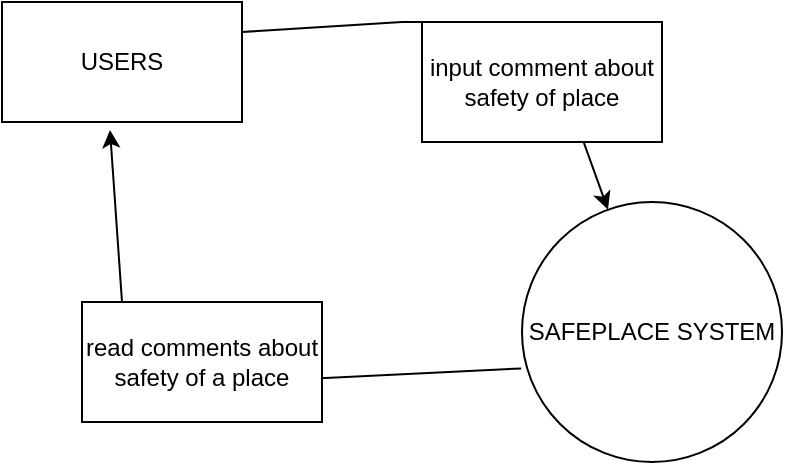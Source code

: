 <mxfile version="21.2.9" type="device">
  <diagram name="Page-1" id="S3jDodOiqY2xIqbLUVzr">
    <mxGraphModel dx="1050" dy="562" grid="1" gridSize="10" guides="1" tooltips="1" connect="1" arrows="1" fold="1" page="1" pageScale="1" pageWidth="850" pageHeight="1100" math="0" shadow="0">
      <root>
        <mxCell id="0" />
        <mxCell id="1" parent="0" />
        <mxCell id="iWtZt-pD6bIXrXz8mVgg-1" value="SAFEPLACE SYSTEM&lt;br&gt;" style="ellipse;whiteSpace=wrap;html=1;aspect=fixed;" vertex="1" parent="1">
          <mxGeometry x="380" y="240" width="130" height="130" as="geometry" />
        </mxCell>
        <mxCell id="iWtZt-pD6bIXrXz8mVgg-2" value="USERS" style="rounded=0;whiteSpace=wrap;html=1;" vertex="1" parent="1">
          <mxGeometry x="120" y="140" width="120" height="60" as="geometry" />
        </mxCell>
        <mxCell id="iWtZt-pD6bIXrXz8mVgg-3" value="" style="endArrow=classic;html=1;rounded=0;exitX=1;exitY=0.25;exitDx=0;exitDy=0;" edge="1" parent="1" source="iWtZt-pD6bIXrXz8mVgg-2" target="iWtZt-pD6bIXrXz8mVgg-1">
          <mxGeometry width="50" height="50" relative="1" as="geometry">
            <mxPoint x="400" y="310" as="sourcePoint" />
            <mxPoint x="450" y="260" as="targetPoint" />
            <Array as="points">
              <mxPoint x="320" y="150" />
              <mxPoint x="360" y="150" />
              <mxPoint x="400" y="180" />
            </Array>
          </mxGeometry>
        </mxCell>
        <mxCell id="iWtZt-pD6bIXrXz8mVgg-4" value="" style="endArrow=classic;html=1;rounded=0;exitX=-0.003;exitY=0.64;exitDx=0;exitDy=0;exitPerimeter=0;entryX=0.45;entryY=1.067;entryDx=0;entryDy=0;entryPerimeter=0;" edge="1" parent="1" source="iWtZt-pD6bIXrXz8mVgg-1" target="iWtZt-pD6bIXrXz8mVgg-2">
          <mxGeometry width="50" height="50" relative="1" as="geometry">
            <mxPoint x="380" y="310" as="sourcePoint" />
            <mxPoint x="160" y="210" as="targetPoint" />
            <Array as="points">
              <mxPoint x="240" y="330" />
              <mxPoint x="180" y="290" />
            </Array>
          </mxGeometry>
        </mxCell>
        <mxCell id="iWtZt-pD6bIXrXz8mVgg-5" value="input comment about safety of place" style="rounded=0;whiteSpace=wrap;html=1;" vertex="1" parent="1">
          <mxGeometry x="330" y="150" width="120" height="60" as="geometry" />
        </mxCell>
        <mxCell id="iWtZt-pD6bIXrXz8mVgg-6" value="read comments about safety of a place" style="rounded=0;whiteSpace=wrap;html=1;" vertex="1" parent="1">
          <mxGeometry x="160" y="290" width="120" height="60" as="geometry" />
        </mxCell>
      </root>
    </mxGraphModel>
  </diagram>
</mxfile>
